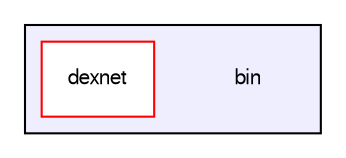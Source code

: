 digraph "bin" {
  compound=true
  node [ fontsize="10", fontname="FreeSans"];
  edge [ labelfontsize="10", labelfontname="FreeSans"];
  subgraph clusterdir_2ea30aa2956a8db99dd22aa5e597f384 {
    graph [ bgcolor="#eeeeff", pencolor="black", label="" URL="dir_2ea30aa2956a8db99dd22aa5e597f384.html"];
    dir_2ea30aa2956a8db99dd22aa5e597f384 [shape=plaintext label="bin"];
    dir_2a13c261ce7a080998cc39ccad926279 [shape=box label="dexnet" color="red" fillcolor="white" style="filled" URL="dir_2a13c261ce7a080998cc39ccad926279.html"];
  }
}
